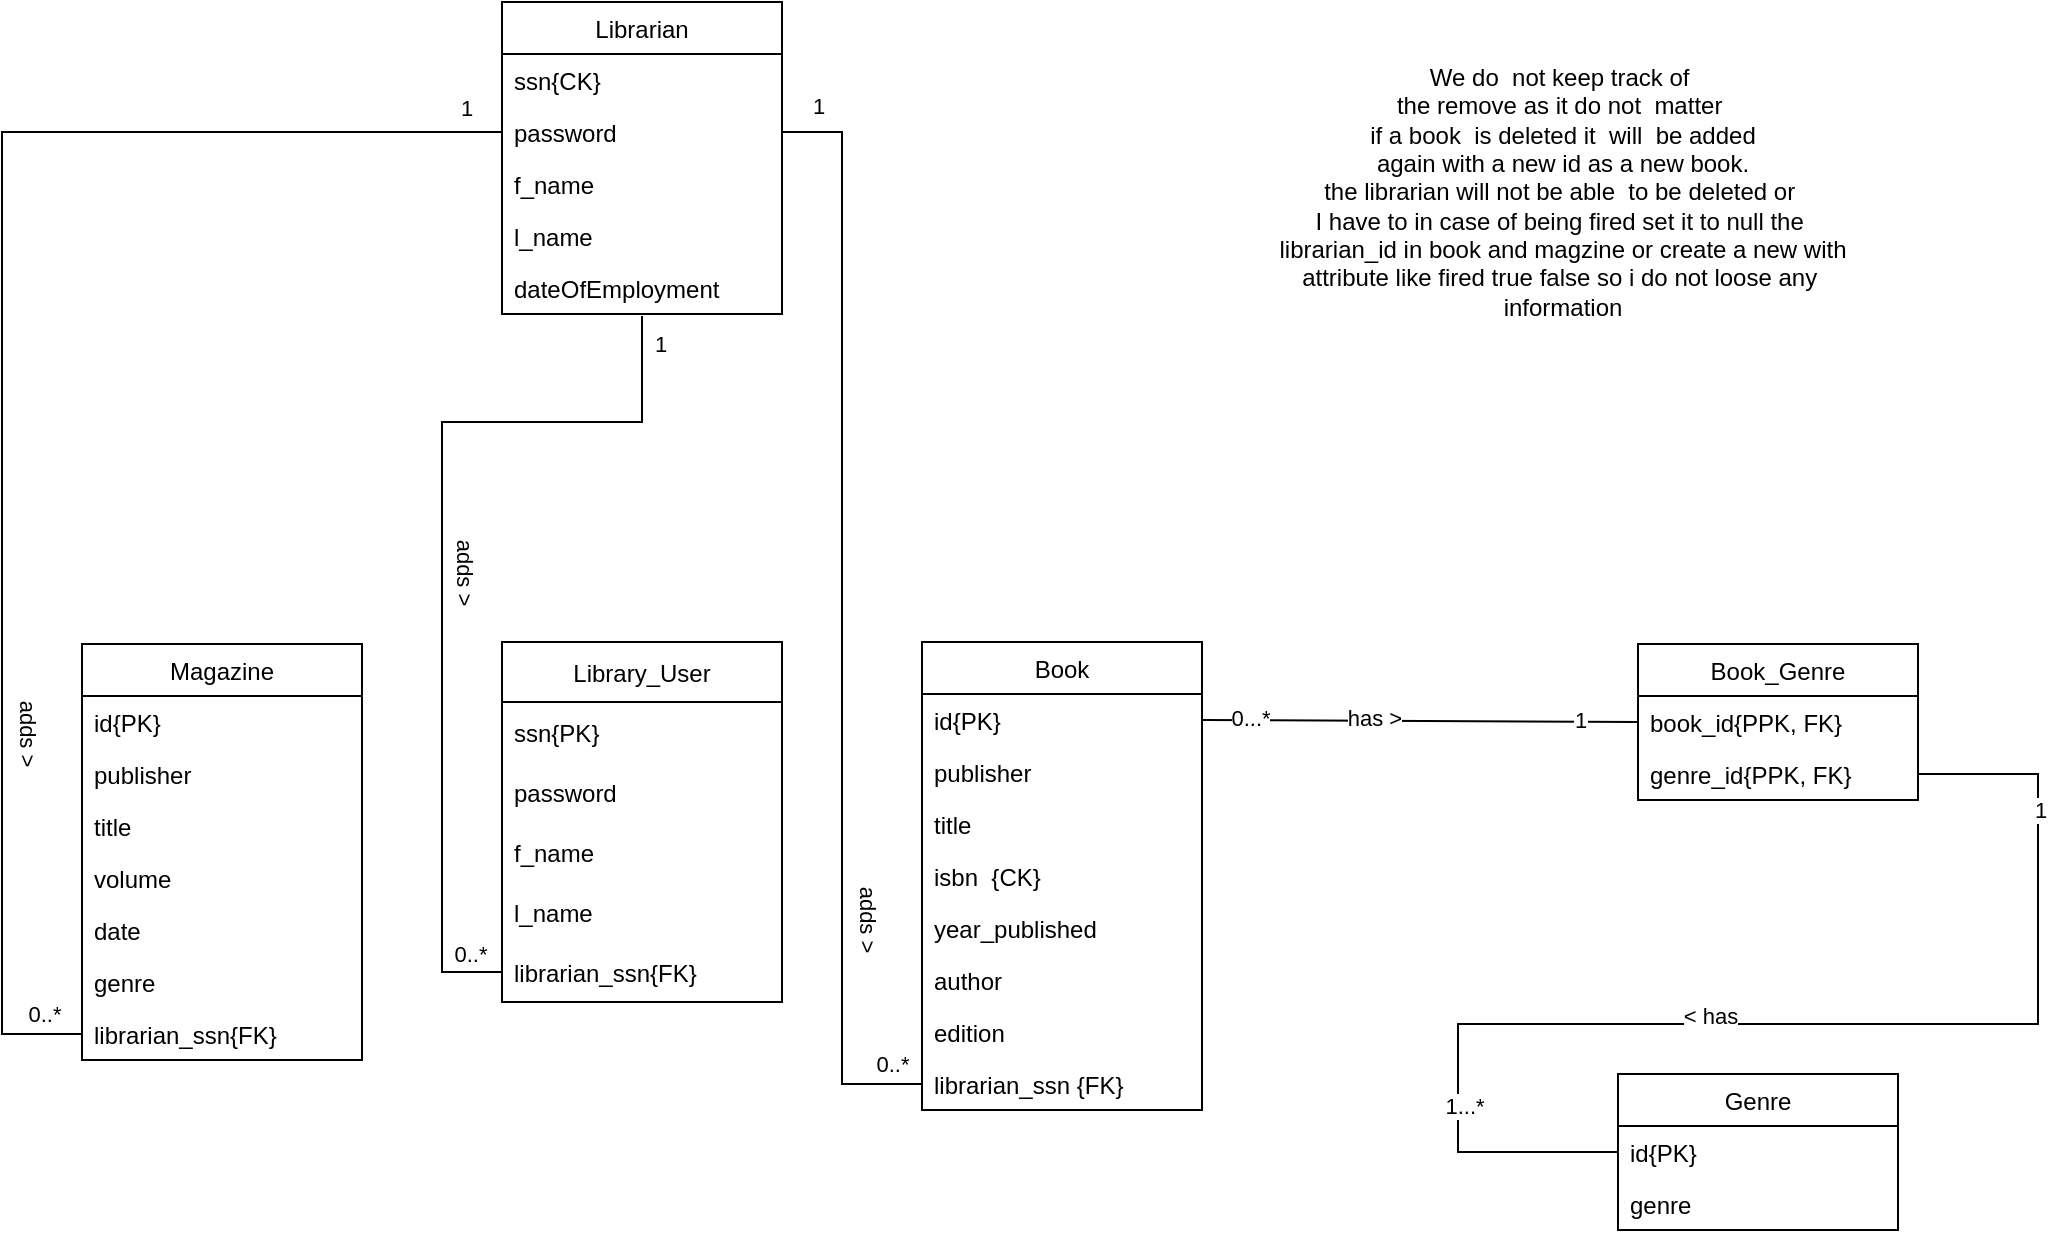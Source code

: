 <mxfile version="18.0.1" type="device"><diagram id="pBnnaY635bat9rIQ5Xoj" name="Page-1"><mxGraphModel dx="1773" dy="596" grid="1" gridSize="10" guides="1" tooltips="1" connect="1" arrows="1" fold="1" page="1" pageScale="1" pageWidth="827" pageHeight="1169" math="0" shadow="0"><root><mxCell id="0"/><mxCell id="1" parent="0"/><mxCell id="LRM3OZ17cF5kAG16-ZhB-17" value="Librarian" style="swimlane;fontStyle=0;childLayout=stackLayout;horizontal=1;startSize=26;fillColor=none;horizontalStack=0;resizeParent=1;resizeParentMax=0;resizeLast=0;collapsible=1;marginBottom=0;" parent="1" vertex="1"><mxGeometry x="230" y="40" width="140" height="156" as="geometry"/></mxCell><mxCell id="LRM3OZ17cF5kAG16-ZhB-18" value="ssn{CK}" style="text;strokeColor=none;fillColor=none;align=left;verticalAlign=top;spacingLeft=4;spacingRight=4;overflow=hidden;rotatable=0;points=[[0,0.5],[1,0.5]];portConstraint=eastwest;" parent="LRM3OZ17cF5kAG16-ZhB-17" vertex="1"><mxGeometry y="26" width="140" height="26" as="geometry"/></mxCell><mxCell id="LRM3OZ17cF5kAG16-ZhB-19" value="password" style="text;strokeColor=none;fillColor=none;align=left;verticalAlign=top;spacingLeft=4;spacingRight=4;overflow=hidden;rotatable=0;points=[[0,0.5],[1,0.5]];portConstraint=eastwest;" parent="LRM3OZ17cF5kAG16-ZhB-17" vertex="1"><mxGeometry y="52" width="140" height="26" as="geometry"/></mxCell><mxCell id="LRM3OZ17cF5kAG16-ZhB-20" value="f_name" style="text;strokeColor=none;fillColor=none;align=left;verticalAlign=top;spacingLeft=4;spacingRight=4;overflow=hidden;rotatable=0;points=[[0,0.5],[1,0.5]];portConstraint=eastwest;" parent="LRM3OZ17cF5kAG16-ZhB-17" vertex="1"><mxGeometry y="78" width="140" height="26" as="geometry"/></mxCell><mxCell id="LRM3OZ17cF5kAG16-ZhB-21" value="l_name" style="text;strokeColor=none;fillColor=none;align=left;verticalAlign=top;spacingLeft=4;spacingRight=4;overflow=hidden;rotatable=0;points=[[0,0.5],[1,0.5]];portConstraint=eastwest;" parent="LRM3OZ17cF5kAG16-ZhB-17" vertex="1"><mxGeometry y="104" width="140" height="26" as="geometry"/></mxCell><mxCell id="LRM3OZ17cF5kAG16-ZhB-22" value="dateOfEmployment" style="text;strokeColor=none;fillColor=none;align=left;verticalAlign=top;spacingLeft=4;spacingRight=4;overflow=hidden;rotatable=0;points=[[0,0.5],[1,0.5]];portConstraint=eastwest;" parent="LRM3OZ17cF5kAG16-ZhB-17" vertex="1"><mxGeometry y="130" width="140" height="26" as="geometry"/></mxCell><mxCell id="ihpnKmYiYtLlxpKcSlSX-11" style="edgeStyle=orthogonalEdgeStyle;rounded=0;orthogonalLoop=1;jettySize=auto;html=1;exitX=0;exitY=0.5;exitDx=0;exitDy=0;entryX=0;entryY=0.5;entryDx=0;entryDy=0;endArrow=none;endFill=0;" parent="1" source="9z7Sbk5JkKnWlo-hn_0G-9" target="LRM3OZ17cF5kAG16-ZhB-19" edge="1"><mxGeometry relative="1" as="geometry"><Array as="points"><mxPoint x="-20" y="556"/><mxPoint x="-20" y="105"/></Array></mxGeometry></mxCell><mxCell id="ihpnKmYiYtLlxpKcSlSX-12" value="1" style="edgeLabel;html=1;align=center;verticalAlign=middle;resizable=0;points=[];" parent="ihpnKmYiYtLlxpKcSlSX-11" vertex="1" connectable="0"><mxGeometry x="0.95" y="-1" relative="1" as="geometry"><mxPoint y="-13" as="offset"/></mxGeometry></mxCell><mxCell id="ihpnKmYiYtLlxpKcSlSX-13" value="0..*" style="edgeLabel;html=1;align=center;verticalAlign=middle;resizable=0;points=[];" parent="ihpnKmYiYtLlxpKcSlSX-11" vertex="1" connectable="0"><mxGeometry x="-0.96" y="-1" relative="1" as="geometry"><mxPoint x="-4" y="-9" as="offset"/></mxGeometry></mxCell><mxCell id="ihpnKmYiYtLlxpKcSlSX-14" value="adds &amp;gt;" style="edgeLabel;html=1;align=center;verticalAlign=middle;resizable=0;points=[];rotation=90;" parent="ihpnKmYiYtLlxpKcSlSX-11" vertex="1" connectable="0"><mxGeometry x="-0.379" y="-2" relative="1" as="geometry"><mxPoint x="11" y="39" as="offset"/></mxGeometry></mxCell><mxCell id="LRM3OZ17cF5kAG16-ZhB-27" value="Magazine" style="swimlane;fontStyle=0;childLayout=stackLayout;horizontal=1;startSize=26;fillColor=none;horizontalStack=0;resizeParent=1;resizeParentMax=0;resizeLast=0;collapsible=1;marginBottom=0;" parent="1" vertex="1"><mxGeometry x="20" y="361" width="140" height="208" as="geometry"/></mxCell><mxCell id="LRM3OZ17cF5kAG16-ZhB-37" value="id{PK}" style="text;strokeColor=none;fillColor=none;align=left;verticalAlign=top;spacingLeft=4;spacingRight=4;overflow=hidden;rotatable=0;points=[[0,0.5],[1,0.5]];portConstraint=eastwest;" parent="LRM3OZ17cF5kAG16-ZhB-27" vertex="1"><mxGeometry y="26" width="140" height="26" as="geometry"/></mxCell><mxCell id="9z7Sbk5JkKnWlo-hn_0G-4" value="publisher" style="text;strokeColor=none;fillColor=none;align=left;verticalAlign=top;spacingLeft=4;spacingRight=4;overflow=hidden;rotatable=0;points=[[0,0.5],[1,0.5]];portConstraint=eastwest;" parent="LRM3OZ17cF5kAG16-ZhB-27" vertex="1"><mxGeometry y="52" width="140" height="26" as="geometry"/></mxCell><mxCell id="9z7Sbk5JkKnWlo-hn_0G-3" value="title" style="text;strokeColor=none;fillColor=none;align=left;verticalAlign=top;spacingLeft=4;spacingRight=4;overflow=hidden;rotatable=0;points=[[0,0.5],[1,0.5]];portConstraint=eastwest;" parent="LRM3OZ17cF5kAG16-ZhB-27" vertex="1"><mxGeometry y="78" width="140" height="26" as="geometry"/></mxCell><mxCell id="LRM3OZ17cF5kAG16-ZhB-28" value="volume" style="text;strokeColor=none;fillColor=none;align=left;verticalAlign=top;spacingLeft=4;spacingRight=4;overflow=hidden;rotatable=0;points=[[0,0.5],[1,0.5]];portConstraint=eastwest;" parent="LRM3OZ17cF5kAG16-ZhB-27" vertex="1"><mxGeometry y="104" width="140" height="26" as="geometry"/></mxCell><mxCell id="LRM3OZ17cF5kAG16-ZhB-29" value="date" style="text;strokeColor=none;fillColor=none;align=left;verticalAlign=top;spacingLeft=4;spacingRight=4;overflow=hidden;rotatable=0;points=[[0,0.5],[1,0.5]];portConstraint=eastwest;" parent="LRM3OZ17cF5kAG16-ZhB-27" vertex="1"><mxGeometry y="130" width="140" height="26" as="geometry"/></mxCell><mxCell id="kPQlZ6vxVxmkbVm7FWdy-1" value="genre" style="text;strokeColor=none;fillColor=none;align=left;verticalAlign=top;spacingLeft=4;spacingRight=4;overflow=hidden;rotatable=0;points=[[0,0.5],[1,0.5]];portConstraint=eastwest;" parent="LRM3OZ17cF5kAG16-ZhB-27" vertex="1"><mxGeometry y="156" width="140" height="26" as="geometry"/></mxCell><mxCell id="9z7Sbk5JkKnWlo-hn_0G-9" value="librarian_ssn{FK}" style="text;strokeColor=none;fillColor=none;align=left;verticalAlign=top;spacingLeft=4;spacingRight=4;overflow=hidden;rotatable=0;points=[[0,0.5],[1,0.5]];portConstraint=eastwest;" parent="LRM3OZ17cF5kAG16-ZhB-27" vertex="1"><mxGeometry y="182" width="140" height="26" as="geometry"/></mxCell><mxCell id="ihpnKmYiYtLlxpKcSlSX-15" style="edgeStyle=orthogonalEdgeStyle;rounded=0;orthogonalLoop=1;jettySize=auto;html=1;entryX=1;entryY=0.5;entryDx=0;entryDy=0;endArrow=none;endFill=0;exitX=0;exitY=0.5;exitDx=0;exitDy=0;" parent="1" source="9z7Sbk5JkKnWlo-hn_0G-10" target="LRM3OZ17cF5kAG16-ZhB-19" edge="1"><mxGeometry relative="1" as="geometry"><Array as="points"><mxPoint x="400" y="581"/><mxPoint x="400" y="105"/></Array></mxGeometry></mxCell><mxCell id="ihpnKmYiYtLlxpKcSlSX-16" value="1" style="edgeLabel;html=1;align=center;verticalAlign=middle;resizable=0;points=[];" parent="ihpnKmYiYtLlxpKcSlSX-15" vertex="1" connectable="0"><mxGeometry x="0.919" y="-1" relative="1" as="geometry"><mxPoint x="-4" y="-12" as="offset"/></mxGeometry></mxCell><mxCell id="ihpnKmYiYtLlxpKcSlSX-17" value="0..*" style="edgeLabel;html=1;align=center;verticalAlign=middle;resizable=0;points=[];" parent="ihpnKmYiYtLlxpKcSlSX-15" vertex="1" connectable="0"><mxGeometry x="-0.919" y="1" relative="1" as="geometry"><mxPoint x="7" y="-11" as="offset"/></mxGeometry></mxCell><mxCell id="ihpnKmYiYtLlxpKcSlSX-18" value="adds &amp;gt;" style="edgeLabel;html=1;align=center;verticalAlign=middle;resizable=0;points=[];rotation=90;" parent="ihpnKmYiYtLlxpKcSlSX-15" vertex="1" connectable="0"><mxGeometry x="-0.549" relative="1" as="geometry"><mxPoint x="13" as="offset"/></mxGeometry></mxCell><mxCell id="LRM3OZ17cF5kAG16-ZhB-30" value="Book" style="swimlane;fontStyle=0;childLayout=stackLayout;horizontal=1;startSize=26;fillColor=none;horizontalStack=0;resizeParent=1;resizeParentMax=0;resizeLast=0;collapsible=1;marginBottom=0;" parent="1" vertex="1"><mxGeometry x="440" y="360" width="140" height="234" as="geometry"/></mxCell><mxCell id="LRM3OZ17cF5kAG16-ZhB-38" value="id{PK}" style="text;strokeColor=none;fillColor=none;align=left;verticalAlign=top;spacingLeft=4;spacingRight=4;overflow=hidden;rotatable=0;points=[[0,0.5],[1,0.5]];portConstraint=eastwest;" parent="LRM3OZ17cF5kAG16-ZhB-30" vertex="1"><mxGeometry y="26" width="140" height="26" as="geometry"/></mxCell><mxCell id="9z7Sbk5JkKnWlo-hn_0G-7" value="publisher" style="text;strokeColor=none;fillColor=none;align=left;verticalAlign=top;spacingLeft=4;spacingRight=4;overflow=hidden;rotatable=0;points=[[0,0.5],[1,0.5]];portConstraint=eastwest;" parent="LRM3OZ17cF5kAG16-ZhB-30" vertex="1"><mxGeometry y="52" width="140" height="26" as="geometry"/></mxCell><mxCell id="9z7Sbk5JkKnWlo-hn_0G-6" value="title" style="text;strokeColor=none;fillColor=none;align=left;verticalAlign=top;spacingLeft=4;spacingRight=4;overflow=hidden;rotatable=0;points=[[0,0.5],[1,0.5]];portConstraint=eastwest;" parent="LRM3OZ17cF5kAG16-ZhB-30" vertex="1"><mxGeometry y="78" width="140" height="26" as="geometry"/></mxCell><mxCell id="LRM3OZ17cF5kAG16-ZhB-31" value="isbn  {CK}" style="text;strokeColor=none;fillColor=none;align=left;verticalAlign=top;spacingLeft=4;spacingRight=4;overflow=hidden;rotatable=0;points=[[0,0.5],[1,0.5]];portConstraint=eastwest;" parent="LRM3OZ17cF5kAG16-ZhB-30" vertex="1"><mxGeometry y="104" width="140" height="26" as="geometry"/></mxCell><mxCell id="LRM3OZ17cF5kAG16-ZhB-32" value="year_published" style="text;strokeColor=none;fillColor=none;align=left;verticalAlign=top;spacingLeft=4;spacingRight=4;overflow=hidden;rotatable=0;points=[[0,0.5],[1,0.5]];portConstraint=eastwest;" parent="LRM3OZ17cF5kAG16-ZhB-30" vertex="1"><mxGeometry y="130" width="140" height="26" as="geometry"/></mxCell><mxCell id="LRM3OZ17cF5kAG16-ZhB-34" value="author" style="text;strokeColor=none;fillColor=none;align=left;verticalAlign=top;spacingLeft=4;spacingRight=4;overflow=hidden;rotatable=0;points=[[0,0.5],[1,0.5]];portConstraint=eastwest;" parent="LRM3OZ17cF5kAG16-ZhB-30" vertex="1"><mxGeometry y="156" width="140" height="26" as="geometry"/></mxCell><mxCell id="LRM3OZ17cF5kAG16-ZhB-35" value="edition" style="text;strokeColor=none;fillColor=none;align=left;verticalAlign=top;spacingLeft=4;spacingRight=4;overflow=hidden;rotatable=0;points=[[0,0.5],[1,0.5]];portConstraint=eastwest;" parent="LRM3OZ17cF5kAG16-ZhB-30" vertex="1"><mxGeometry y="182" width="140" height="26" as="geometry"/></mxCell><mxCell id="9z7Sbk5JkKnWlo-hn_0G-10" value="librarian_ssn {FK}" style="text;strokeColor=none;fillColor=none;align=left;verticalAlign=top;spacingLeft=4;spacingRight=4;overflow=hidden;rotatable=0;points=[[0,0.5],[1,0.5]];portConstraint=eastwest;" parent="LRM3OZ17cF5kAG16-ZhB-30" vertex="1"><mxGeometry y="208" width="140" height="26" as="geometry"/></mxCell><mxCell id="LRM3OZ17cF5kAG16-ZhB-70" value="Genre" style="swimlane;fontStyle=0;childLayout=stackLayout;horizontal=1;startSize=26;fillColor=none;horizontalStack=0;resizeParent=1;resizeParentMax=0;resizeLast=0;collapsible=1;marginBottom=0;" parent="1" vertex="1"><mxGeometry x="788" y="576" width="140" height="78" as="geometry"/></mxCell><mxCell id="LRM3OZ17cF5kAG16-ZhB-71" value="id{PK}" style="text;strokeColor=none;fillColor=none;align=left;verticalAlign=top;spacingLeft=4;spacingRight=4;overflow=hidden;rotatable=0;points=[[0,0.5],[1,0.5]];portConstraint=eastwest;" parent="LRM3OZ17cF5kAG16-ZhB-70" vertex="1"><mxGeometry y="26" width="140" height="26" as="geometry"/></mxCell><mxCell id="LRM3OZ17cF5kAG16-ZhB-72" value="genre" style="text;strokeColor=none;fillColor=none;align=left;verticalAlign=top;spacingLeft=4;spacingRight=4;overflow=hidden;rotatable=0;points=[[0,0.5],[1,0.5]];portConstraint=eastwest;" parent="LRM3OZ17cF5kAG16-ZhB-70" vertex="1"><mxGeometry y="52" width="140" height="26" as="geometry"/></mxCell><mxCell id="9z7Sbk5JkKnWlo-hn_0G-18" value="We do&amp;nbsp; not keep track of&amp;nbsp;&lt;br&gt;the remove as it do not&amp;nbsp; matter&amp;nbsp;&lt;br&gt;if a book&amp;nbsp; is deleted it&amp;nbsp; will&amp;nbsp; be added&lt;br&gt;again with a new id as a new book.&lt;br&gt;the librarian will not be able&amp;nbsp; to be deleted or&amp;nbsp;&lt;br&gt;I have to in case of being fired set it to null the&amp;nbsp;&lt;br&gt;librarian_id in book and magzine or create a new with&lt;br&gt;attribute like fired true false so i do not loose any&amp;nbsp;&lt;br&gt;information" style="text;html=1;align=center;verticalAlign=middle;resizable=0;points=[];autosize=1;strokeColor=none;fillColor=none;" parent="1" vertex="1"><mxGeometry x="610" y="70" width="300" height="130" as="geometry"/></mxCell><mxCell id="kPQlZ6vxVxmkbVm7FWdy-3" value="Book_Genre" style="swimlane;fontStyle=0;childLayout=stackLayout;horizontal=1;startSize=26;fillColor=none;horizontalStack=0;resizeParent=1;resizeParentMax=0;resizeLast=0;collapsible=1;marginBottom=0;" parent="1" vertex="1"><mxGeometry x="798" y="361" width="140" height="78" as="geometry"/></mxCell><mxCell id="kPQlZ6vxVxmkbVm7FWdy-4" value="book_id{PPK, FK}" style="text;strokeColor=none;fillColor=none;align=left;verticalAlign=top;spacingLeft=4;spacingRight=4;overflow=hidden;rotatable=0;points=[[0,0.5],[1,0.5]];portConstraint=eastwest;" parent="kPQlZ6vxVxmkbVm7FWdy-3" vertex="1"><mxGeometry y="26" width="140" height="26" as="geometry"/></mxCell><mxCell id="kPQlZ6vxVxmkbVm7FWdy-5" value="genre_id{PPK, FK}" style="text;strokeColor=none;fillColor=none;align=left;verticalAlign=top;spacingLeft=4;spacingRight=4;overflow=hidden;rotatable=0;points=[[0,0.5],[1,0.5]];portConstraint=eastwest;" parent="kPQlZ6vxVxmkbVm7FWdy-3" vertex="1"><mxGeometry y="52" width="140" height="26" as="geometry"/></mxCell><mxCell id="kPQlZ6vxVxmkbVm7FWdy-7" value="" style="endArrow=none;html=1;rounded=0;entryX=0;entryY=0.5;entryDx=0;entryDy=0;exitX=1;exitY=0.5;exitDx=0;exitDy=0;" parent="1" source="LRM3OZ17cF5kAG16-ZhB-38" target="kPQlZ6vxVxmkbVm7FWdy-4" edge="1"><mxGeometry width="50" height="50" relative="1" as="geometry"><mxPoint x="688" y="370" as="sourcePoint"/><mxPoint x="738" y="320" as="targetPoint"/></mxGeometry></mxCell><mxCell id="kPQlZ6vxVxmkbVm7FWdy-9" value="0...*" style="edgeLabel;html=1;align=center;verticalAlign=middle;resizable=0;points=[];" parent="kPQlZ6vxVxmkbVm7FWdy-7" vertex="1" connectable="0"><mxGeometry x="-0.771" y="1" relative="1" as="geometry"><mxPoint x="-1" as="offset"/></mxGeometry></mxCell><mxCell id="kPQlZ6vxVxmkbVm7FWdy-11" value="1" style="edgeLabel;html=1;align=center;verticalAlign=middle;resizable=0;points=[];" parent="kPQlZ6vxVxmkbVm7FWdy-7" vertex="1" connectable="0"><mxGeometry x="0.726" y="1" relative="1" as="geometry"><mxPoint x="1" as="offset"/></mxGeometry></mxCell><mxCell id="kPQlZ6vxVxmkbVm7FWdy-13" value="has &amp;gt;" style="edgeLabel;html=1;align=center;verticalAlign=middle;resizable=0;points=[];" parent="kPQlZ6vxVxmkbVm7FWdy-7" vertex="1" connectable="0"><mxGeometry x="-0.212" y="2" relative="1" as="geometry"><mxPoint as="offset"/></mxGeometry></mxCell><mxCell id="kPQlZ6vxVxmkbVm7FWdy-8" value="" style="endArrow=none;html=1;rounded=0;entryX=0;entryY=0.5;entryDx=0;entryDy=0;exitX=1;exitY=0.5;exitDx=0;exitDy=0;" parent="1" source="kPQlZ6vxVxmkbVm7FWdy-5" target="LRM3OZ17cF5kAG16-ZhB-71" edge="1"><mxGeometry width="50" height="50" relative="1" as="geometry"><mxPoint x="828" y="451" as="sourcePoint"/><mxPoint x="878" y="401" as="targetPoint"/><Array as="points"><mxPoint x="998" y="426"/><mxPoint x="998" y="551"/><mxPoint x="708" y="551"/><mxPoint x="708" y="615"/></Array></mxGeometry></mxCell><mxCell id="kPQlZ6vxVxmkbVm7FWdy-10" value="1...*" style="edgeLabel;html=1;align=center;verticalAlign=middle;resizable=0;points=[];" parent="kPQlZ6vxVxmkbVm7FWdy-8" vertex="1" connectable="0"><mxGeometry x="0.665" y="3" relative="1" as="geometry"><mxPoint as="offset"/></mxGeometry></mxCell><mxCell id="kPQlZ6vxVxmkbVm7FWdy-12" value="1" style="edgeLabel;html=1;align=center;verticalAlign=middle;resizable=0;points=[];" parent="kPQlZ6vxVxmkbVm7FWdy-8" vertex="1" connectable="0"><mxGeometry x="-0.749" y="1" relative="1" as="geometry"><mxPoint as="offset"/></mxGeometry></mxCell><mxCell id="kPQlZ6vxVxmkbVm7FWdy-14" value="&amp;lt; has" style="edgeLabel;html=1;align=center;verticalAlign=middle;resizable=0;points=[];" parent="kPQlZ6vxVxmkbVm7FWdy-8" vertex="1" connectable="0"><mxGeometry x="0.128" y="-4" relative="1" as="geometry"><mxPoint as="offset"/></mxGeometry></mxCell><mxCell id="ihpnKmYiYtLlxpKcSlSX-7" style="edgeStyle=orthogonalEdgeStyle;rounded=0;orthogonalLoop=1;jettySize=auto;html=1;exitX=0;exitY=0.5;exitDx=0;exitDy=0;entryX=0.5;entryY=1.038;entryDx=0;entryDy=0;entryPerimeter=0;endArrow=none;endFill=0;" parent="1" source="ihpnKmYiYtLlxpKcSlSX-6" target="LRM3OZ17cF5kAG16-ZhB-22" edge="1"><mxGeometry relative="1" as="geometry"><Array as="points"><mxPoint x="200" y="525"/><mxPoint x="200" y="250"/><mxPoint x="300" y="250"/></Array></mxGeometry></mxCell><mxCell id="ihpnKmYiYtLlxpKcSlSX-8" value="adds &amp;gt;" style="edgeLabel;html=1;align=center;verticalAlign=middle;resizable=0;points=[];rotation=90;" parent="ihpnKmYiYtLlxpKcSlSX-7" vertex="1" connectable="0"><mxGeometry x="0.006" y="-1" relative="1" as="geometry"><mxPoint x="11" as="offset"/></mxGeometry></mxCell><mxCell id="ihpnKmYiYtLlxpKcSlSX-9" value="1" style="edgeLabel;html=1;align=center;verticalAlign=middle;resizable=0;points=[];" parent="ihpnKmYiYtLlxpKcSlSX-7" vertex="1" connectable="0"><mxGeometry x="0.816" y="-2" relative="1" as="geometry"><mxPoint x="7" y="-28" as="offset"/></mxGeometry></mxCell><mxCell id="ihpnKmYiYtLlxpKcSlSX-10" value="0..*" style="edgeLabel;html=1;align=center;verticalAlign=middle;resizable=0;points=[];" parent="ihpnKmYiYtLlxpKcSlSX-7" vertex="1" connectable="0"><mxGeometry x="-0.853" y="-1" relative="1" as="geometry"><mxPoint x="13" y="-6" as="offset"/></mxGeometry></mxCell><mxCell id="ihpnKmYiYtLlxpKcSlSX-1" value="Library_User" style="swimlane;fontStyle=0;childLayout=stackLayout;horizontal=1;startSize=30;horizontalStack=0;resizeParent=1;resizeParentMax=0;resizeLast=0;collapsible=1;marginBottom=0;" parent="1" vertex="1"><mxGeometry x="230" y="360" width="140" height="180" as="geometry"/></mxCell><mxCell id="ihpnKmYiYtLlxpKcSlSX-2" value="ssn{PK}" style="text;strokeColor=none;fillColor=none;align=left;verticalAlign=middle;spacingLeft=4;spacingRight=4;overflow=hidden;points=[[0,0.5],[1,0.5]];portConstraint=eastwest;rotatable=0;" parent="ihpnKmYiYtLlxpKcSlSX-1" vertex="1"><mxGeometry y="30" width="140" height="30" as="geometry"/></mxCell><mxCell id="ihpnKmYiYtLlxpKcSlSX-3" value="password" style="text;strokeColor=none;fillColor=none;align=left;verticalAlign=middle;spacingLeft=4;spacingRight=4;overflow=hidden;points=[[0,0.5],[1,0.5]];portConstraint=eastwest;rotatable=0;" parent="ihpnKmYiYtLlxpKcSlSX-1" vertex="1"><mxGeometry y="60" width="140" height="30" as="geometry"/></mxCell><mxCell id="ihpnKmYiYtLlxpKcSlSX-4" value="f_name" style="text;strokeColor=none;fillColor=none;align=left;verticalAlign=middle;spacingLeft=4;spacingRight=4;overflow=hidden;points=[[0,0.5],[1,0.5]];portConstraint=eastwest;rotatable=0;" parent="ihpnKmYiYtLlxpKcSlSX-1" vertex="1"><mxGeometry y="90" width="140" height="30" as="geometry"/></mxCell><mxCell id="ihpnKmYiYtLlxpKcSlSX-5" value="l_name" style="text;strokeColor=none;fillColor=none;align=left;verticalAlign=middle;spacingLeft=4;spacingRight=4;overflow=hidden;points=[[0,0.5],[1,0.5]];portConstraint=eastwest;rotatable=0;" parent="ihpnKmYiYtLlxpKcSlSX-1" vertex="1"><mxGeometry y="120" width="140" height="30" as="geometry"/></mxCell><mxCell id="ihpnKmYiYtLlxpKcSlSX-6" value="librarian_ssn{FK}" style="text;strokeColor=none;fillColor=none;align=left;verticalAlign=middle;spacingLeft=4;spacingRight=4;overflow=hidden;points=[[0,0.5],[1,0.5]];portConstraint=eastwest;rotatable=0;" parent="ihpnKmYiYtLlxpKcSlSX-1" vertex="1"><mxGeometry y="150" width="140" height="30" as="geometry"/></mxCell></root></mxGraphModel></diagram></mxfile>